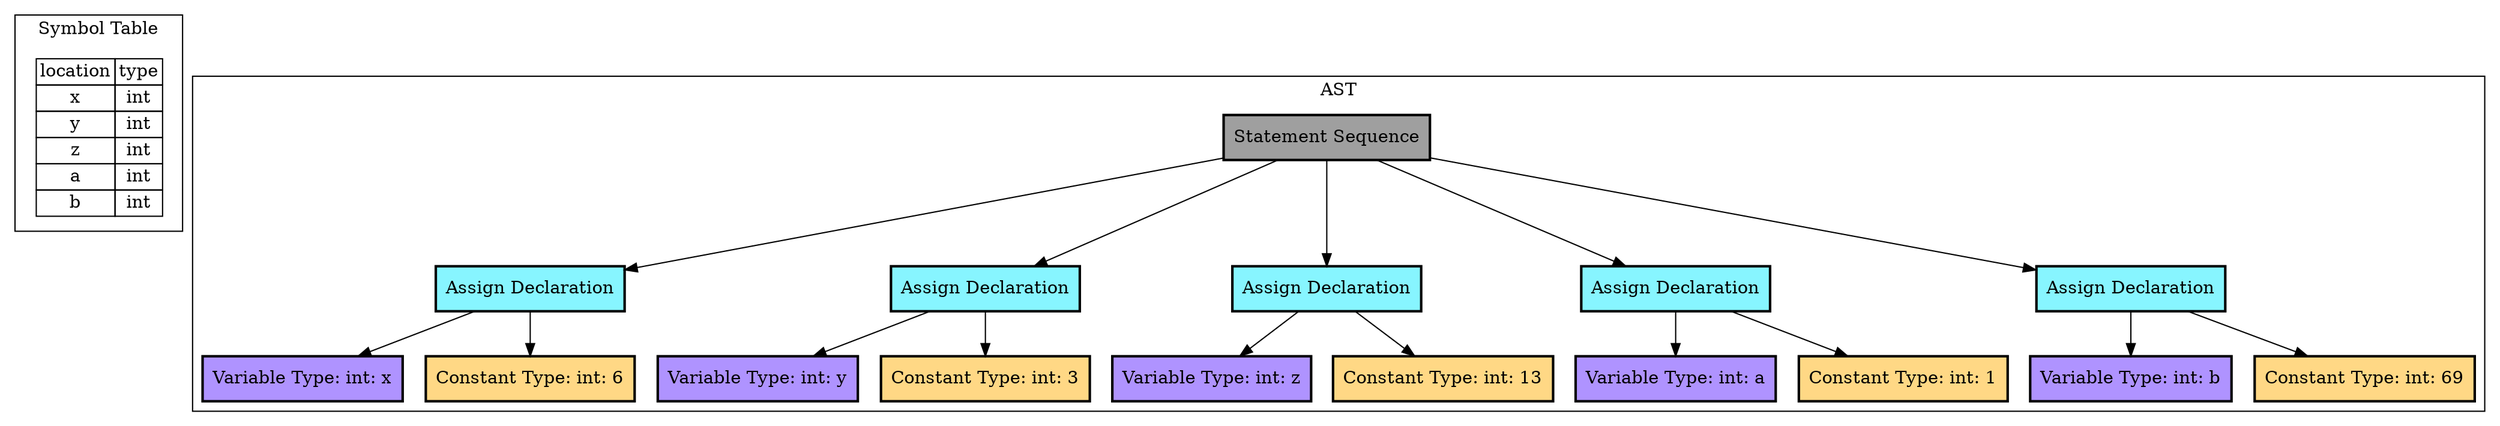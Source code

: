 Digraph G { 
	subgraph cluster_0 {
		tbl [
			shape=plaintext
			label=<
				<table border='0' cellborder='1' cellspacing='0'>
					<tr><td>location</td><td>type</td></tr>
						<tr><td>x</td><td>int</td></tr>
						<tr><td>y</td><td>int</td></tr>
						<tr><td>z</td><td>int</td></tr>
						<tr><td>a</td><td>int</td></tr>
						<tr><td>b</td><td>int</td></tr>
				</table>
			>];
		label = "Symbol Table";
	}
subgraph cluster_1 {
node [style=filled, shape=rectangle, penwidth=2];
T[label="Statement Sequence", fillcolor="#9f9f9f"] 
N0T[label="Assign Declaration", fillcolor="#87f5ff"] 
N0N0T[label="Variable Type: int: x", fillcolor="#af93ff"] 
N1N0T[label="Constant Type: int: 6", fillcolor="#FFD885"] 
N1T[label="Assign Declaration", fillcolor="#87f5ff"] 
N0N1T[label="Variable Type: int: y", fillcolor="#af93ff"] 
N1N1T[label="Constant Type: int: 3", fillcolor="#FFD885"] 
N2T[label="Assign Declaration", fillcolor="#87f5ff"] 
N0N2T[label="Variable Type: int: z", fillcolor="#af93ff"] 
N1N2T[label="Constant Type: int: 13", fillcolor="#FFD885"] 
N3T[label="Assign Declaration", fillcolor="#87f5ff"] 
N0N3T[label="Variable Type: int: a", fillcolor="#af93ff"] 
N1N3T[label="Constant Type: int: 1", fillcolor="#FFD885"] 
N4T[label="Assign Declaration", fillcolor="#87f5ff"] 
N0N4T[label="Variable Type: int: b", fillcolor="#af93ff"] 
N1N4T[label="Constant Type: int: 69", fillcolor="#FFD885"] 
T -> N0T
N0T -> N0N0T
N0T -> N1N0T
T -> N1T
N1T -> N0N1T
N1T -> N1N1T
T -> N2T
N2T -> N0N2T
N2T -> N1N2T
T -> N3T
N3T -> N0N3T
N3T -> N1N3T
T -> N4T
N4T -> N0N4T
N4T -> N1N4T
label = "AST";
}
}